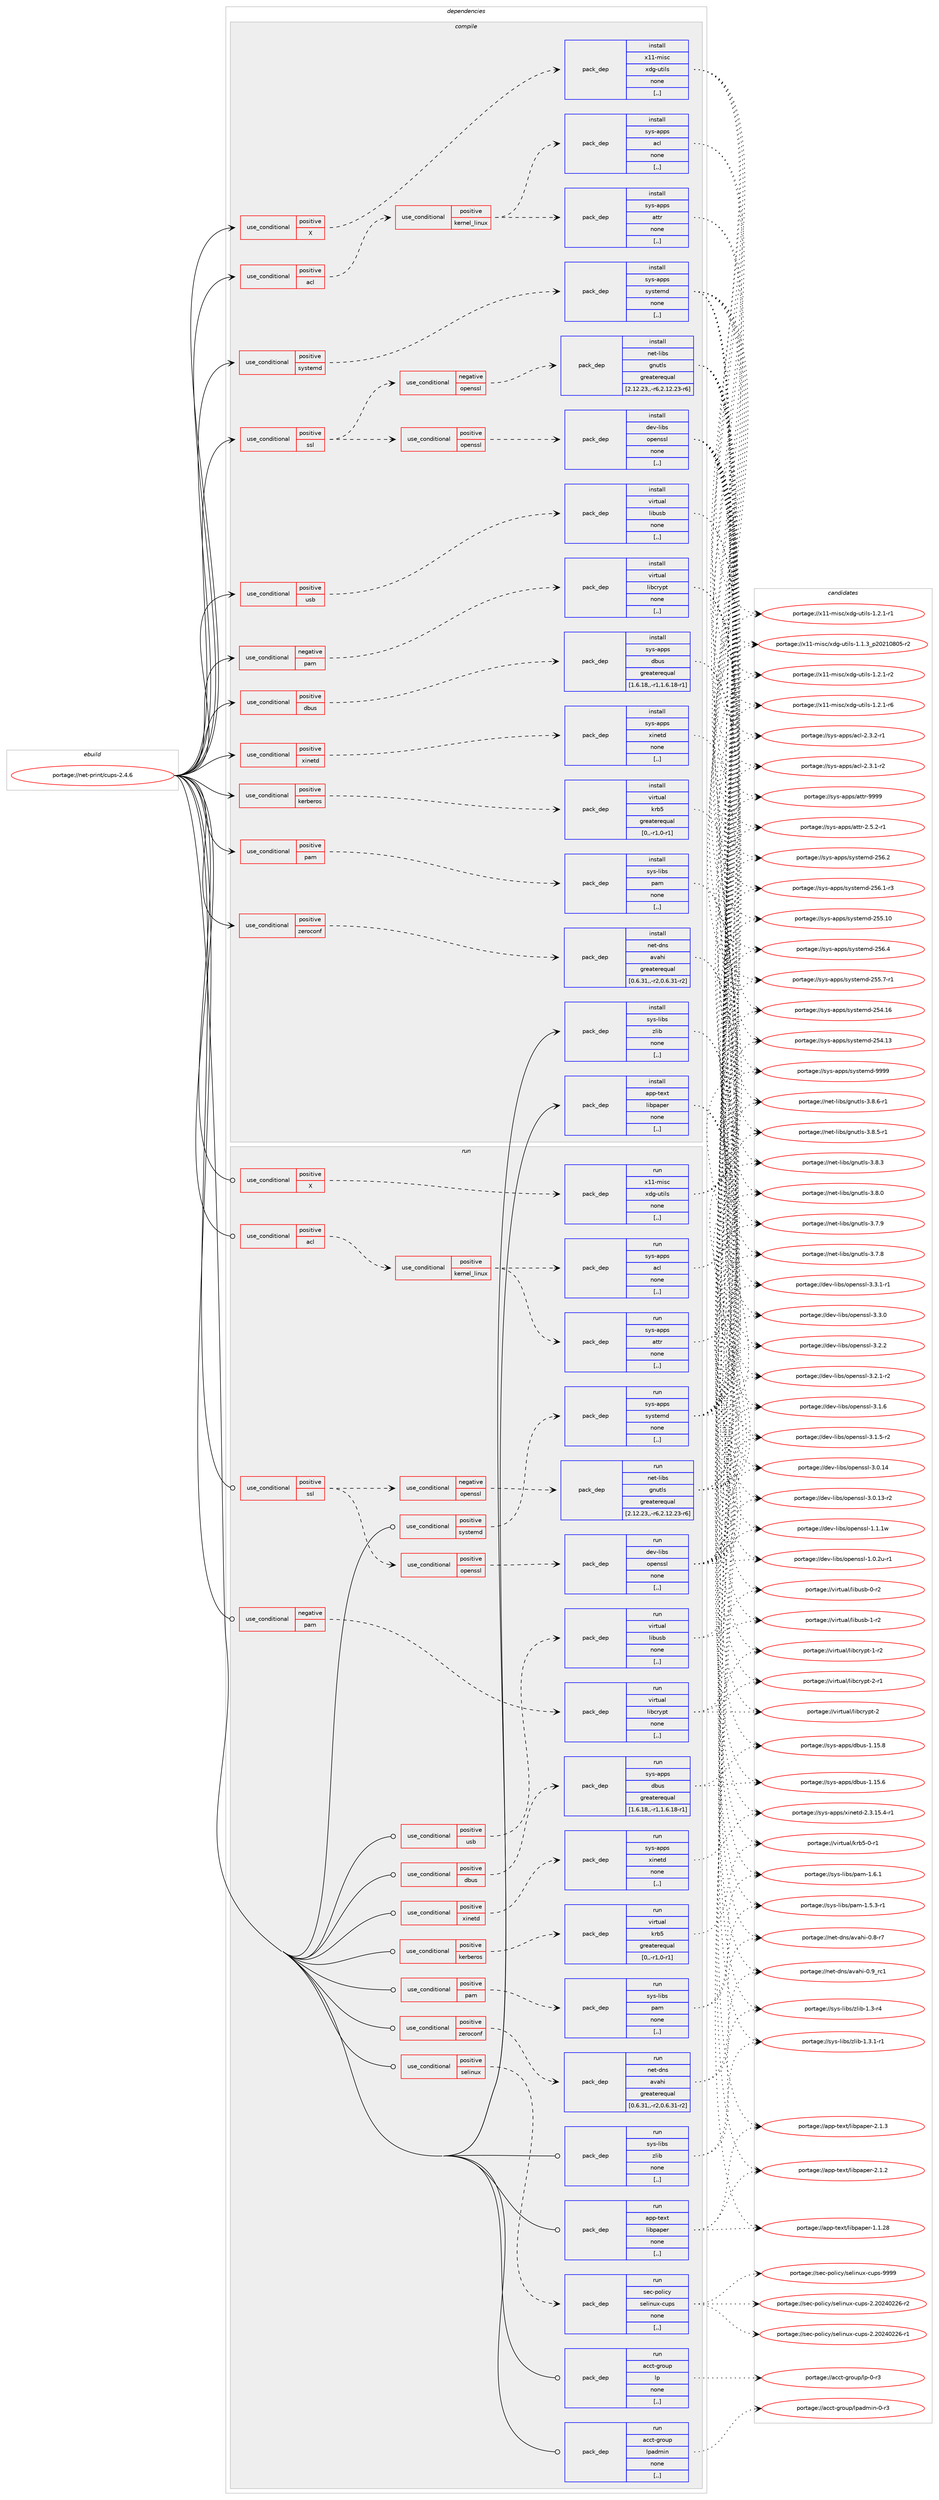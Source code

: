 digraph prolog {

# *************
# Graph options
# *************

newrank=true;
concentrate=true;
compound=true;
graph [rankdir=LR,fontname=Helvetica,fontsize=10,ranksep=1.5];#, ranksep=2.5, nodesep=0.2];
edge  [arrowhead=vee];
node  [fontname=Helvetica,fontsize=10];

# **********
# The ebuild
# **********

subgraph cluster_leftcol {
color=gray;
label=<<i>ebuild</i>>;
id [label="portage://net-print/cups-2.4.6", color=red, width=4, href="../net-print/cups-2.4.6.svg"];
}

# ****************
# The dependencies
# ****************

subgraph cluster_midcol {
color=gray;
label=<<i>dependencies</i>>;
subgraph cluster_compile {
fillcolor="#eeeeee";
style=filled;
label=<<i>compile</i>>;
subgraph cond100936 {
dependency382778 [label=<<TABLE BORDER="0" CELLBORDER="1" CELLSPACING="0" CELLPADDING="4"><TR><TD ROWSPAN="3" CELLPADDING="10">use_conditional</TD></TR><TR><TD>negative</TD></TR><TR><TD>pam</TD></TR></TABLE>>, shape=none, color=red];
subgraph pack279094 {
dependency382779 [label=<<TABLE BORDER="0" CELLBORDER="1" CELLSPACING="0" CELLPADDING="4" WIDTH="220"><TR><TD ROWSPAN="6" CELLPADDING="30">pack_dep</TD></TR><TR><TD WIDTH="110">install</TD></TR><TR><TD>virtual</TD></TR><TR><TD>libcrypt</TD></TR><TR><TD>none</TD></TR><TR><TD>[,,]</TD></TR></TABLE>>, shape=none, color=blue];
}
dependency382778:e -> dependency382779:w [weight=20,style="dashed",arrowhead="vee"];
}
id:e -> dependency382778:w [weight=20,style="solid",arrowhead="vee"];
subgraph cond100937 {
dependency382780 [label=<<TABLE BORDER="0" CELLBORDER="1" CELLSPACING="0" CELLPADDING="4"><TR><TD ROWSPAN="3" CELLPADDING="10">use_conditional</TD></TR><TR><TD>positive</TD></TR><TR><TD>X</TD></TR></TABLE>>, shape=none, color=red];
subgraph pack279095 {
dependency382781 [label=<<TABLE BORDER="0" CELLBORDER="1" CELLSPACING="0" CELLPADDING="4" WIDTH="220"><TR><TD ROWSPAN="6" CELLPADDING="30">pack_dep</TD></TR><TR><TD WIDTH="110">install</TD></TR><TR><TD>x11-misc</TD></TR><TR><TD>xdg-utils</TD></TR><TR><TD>none</TD></TR><TR><TD>[,,]</TD></TR></TABLE>>, shape=none, color=blue];
}
dependency382780:e -> dependency382781:w [weight=20,style="dashed",arrowhead="vee"];
}
id:e -> dependency382780:w [weight=20,style="solid",arrowhead="vee"];
subgraph cond100938 {
dependency382782 [label=<<TABLE BORDER="0" CELLBORDER="1" CELLSPACING="0" CELLPADDING="4"><TR><TD ROWSPAN="3" CELLPADDING="10">use_conditional</TD></TR><TR><TD>positive</TD></TR><TR><TD>acl</TD></TR></TABLE>>, shape=none, color=red];
subgraph cond100939 {
dependency382783 [label=<<TABLE BORDER="0" CELLBORDER="1" CELLSPACING="0" CELLPADDING="4"><TR><TD ROWSPAN="3" CELLPADDING="10">use_conditional</TD></TR><TR><TD>positive</TD></TR><TR><TD>kernel_linux</TD></TR></TABLE>>, shape=none, color=red];
subgraph pack279096 {
dependency382784 [label=<<TABLE BORDER="0" CELLBORDER="1" CELLSPACING="0" CELLPADDING="4" WIDTH="220"><TR><TD ROWSPAN="6" CELLPADDING="30">pack_dep</TD></TR><TR><TD WIDTH="110">install</TD></TR><TR><TD>sys-apps</TD></TR><TR><TD>acl</TD></TR><TR><TD>none</TD></TR><TR><TD>[,,]</TD></TR></TABLE>>, shape=none, color=blue];
}
dependency382783:e -> dependency382784:w [weight=20,style="dashed",arrowhead="vee"];
subgraph pack279097 {
dependency382785 [label=<<TABLE BORDER="0" CELLBORDER="1" CELLSPACING="0" CELLPADDING="4" WIDTH="220"><TR><TD ROWSPAN="6" CELLPADDING="30">pack_dep</TD></TR><TR><TD WIDTH="110">install</TD></TR><TR><TD>sys-apps</TD></TR><TR><TD>attr</TD></TR><TR><TD>none</TD></TR><TR><TD>[,,]</TD></TR></TABLE>>, shape=none, color=blue];
}
dependency382783:e -> dependency382785:w [weight=20,style="dashed",arrowhead="vee"];
}
dependency382782:e -> dependency382783:w [weight=20,style="dashed",arrowhead="vee"];
}
id:e -> dependency382782:w [weight=20,style="solid",arrowhead="vee"];
subgraph cond100940 {
dependency382786 [label=<<TABLE BORDER="0" CELLBORDER="1" CELLSPACING="0" CELLPADDING="4"><TR><TD ROWSPAN="3" CELLPADDING="10">use_conditional</TD></TR><TR><TD>positive</TD></TR><TR><TD>dbus</TD></TR></TABLE>>, shape=none, color=red];
subgraph pack279098 {
dependency382787 [label=<<TABLE BORDER="0" CELLBORDER="1" CELLSPACING="0" CELLPADDING="4" WIDTH="220"><TR><TD ROWSPAN="6" CELLPADDING="30">pack_dep</TD></TR><TR><TD WIDTH="110">install</TD></TR><TR><TD>sys-apps</TD></TR><TR><TD>dbus</TD></TR><TR><TD>greaterequal</TD></TR><TR><TD>[1.6.18,,-r1,1.6.18-r1]</TD></TR></TABLE>>, shape=none, color=blue];
}
dependency382786:e -> dependency382787:w [weight=20,style="dashed",arrowhead="vee"];
}
id:e -> dependency382786:w [weight=20,style="solid",arrowhead="vee"];
subgraph cond100941 {
dependency382788 [label=<<TABLE BORDER="0" CELLBORDER="1" CELLSPACING="0" CELLPADDING="4"><TR><TD ROWSPAN="3" CELLPADDING="10">use_conditional</TD></TR><TR><TD>positive</TD></TR><TR><TD>kerberos</TD></TR></TABLE>>, shape=none, color=red];
subgraph pack279099 {
dependency382789 [label=<<TABLE BORDER="0" CELLBORDER="1" CELLSPACING="0" CELLPADDING="4" WIDTH="220"><TR><TD ROWSPAN="6" CELLPADDING="30">pack_dep</TD></TR><TR><TD WIDTH="110">install</TD></TR><TR><TD>virtual</TD></TR><TR><TD>krb5</TD></TR><TR><TD>greaterequal</TD></TR><TR><TD>[0,,-r1,0-r1]</TD></TR></TABLE>>, shape=none, color=blue];
}
dependency382788:e -> dependency382789:w [weight=20,style="dashed",arrowhead="vee"];
}
id:e -> dependency382788:w [weight=20,style="solid",arrowhead="vee"];
subgraph cond100942 {
dependency382790 [label=<<TABLE BORDER="0" CELLBORDER="1" CELLSPACING="0" CELLPADDING="4"><TR><TD ROWSPAN="3" CELLPADDING="10">use_conditional</TD></TR><TR><TD>positive</TD></TR><TR><TD>pam</TD></TR></TABLE>>, shape=none, color=red];
subgraph pack279100 {
dependency382791 [label=<<TABLE BORDER="0" CELLBORDER="1" CELLSPACING="0" CELLPADDING="4" WIDTH="220"><TR><TD ROWSPAN="6" CELLPADDING="30">pack_dep</TD></TR><TR><TD WIDTH="110">install</TD></TR><TR><TD>sys-libs</TD></TR><TR><TD>pam</TD></TR><TR><TD>none</TD></TR><TR><TD>[,,]</TD></TR></TABLE>>, shape=none, color=blue];
}
dependency382790:e -> dependency382791:w [weight=20,style="dashed",arrowhead="vee"];
}
id:e -> dependency382790:w [weight=20,style="solid",arrowhead="vee"];
subgraph cond100943 {
dependency382792 [label=<<TABLE BORDER="0" CELLBORDER="1" CELLSPACING="0" CELLPADDING="4"><TR><TD ROWSPAN="3" CELLPADDING="10">use_conditional</TD></TR><TR><TD>positive</TD></TR><TR><TD>ssl</TD></TR></TABLE>>, shape=none, color=red];
subgraph cond100944 {
dependency382793 [label=<<TABLE BORDER="0" CELLBORDER="1" CELLSPACING="0" CELLPADDING="4"><TR><TD ROWSPAN="3" CELLPADDING="10">use_conditional</TD></TR><TR><TD>negative</TD></TR><TR><TD>openssl</TD></TR></TABLE>>, shape=none, color=red];
subgraph pack279101 {
dependency382794 [label=<<TABLE BORDER="0" CELLBORDER="1" CELLSPACING="0" CELLPADDING="4" WIDTH="220"><TR><TD ROWSPAN="6" CELLPADDING="30">pack_dep</TD></TR><TR><TD WIDTH="110">install</TD></TR><TR><TD>net-libs</TD></TR><TR><TD>gnutls</TD></TR><TR><TD>greaterequal</TD></TR><TR><TD>[2.12.23,,-r6,2.12.23-r6]</TD></TR></TABLE>>, shape=none, color=blue];
}
dependency382793:e -> dependency382794:w [weight=20,style="dashed",arrowhead="vee"];
}
dependency382792:e -> dependency382793:w [weight=20,style="dashed",arrowhead="vee"];
subgraph cond100945 {
dependency382795 [label=<<TABLE BORDER="0" CELLBORDER="1" CELLSPACING="0" CELLPADDING="4"><TR><TD ROWSPAN="3" CELLPADDING="10">use_conditional</TD></TR><TR><TD>positive</TD></TR><TR><TD>openssl</TD></TR></TABLE>>, shape=none, color=red];
subgraph pack279102 {
dependency382796 [label=<<TABLE BORDER="0" CELLBORDER="1" CELLSPACING="0" CELLPADDING="4" WIDTH="220"><TR><TD ROWSPAN="6" CELLPADDING="30">pack_dep</TD></TR><TR><TD WIDTH="110">install</TD></TR><TR><TD>dev-libs</TD></TR><TR><TD>openssl</TD></TR><TR><TD>none</TD></TR><TR><TD>[,,]</TD></TR></TABLE>>, shape=none, color=blue];
}
dependency382795:e -> dependency382796:w [weight=20,style="dashed",arrowhead="vee"];
}
dependency382792:e -> dependency382795:w [weight=20,style="dashed",arrowhead="vee"];
}
id:e -> dependency382792:w [weight=20,style="solid",arrowhead="vee"];
subgraph cond100946 {
dependency382797 [label=<<TABLE BORDER="0" CELLBORDER="1" CELLSPACING="0" CELLPADDING="4"><TR><TD ROWSPAN="3" CELLPADDING="10">use_conditional</TD></TR><TR><TD>positive</TD></TR><TR><TD>systemd</TD></TR></TABLE>>, shape=none, color=red];
subgraph pack279103 {
dependency382798 [label=<<TABLE BORDER="0" CELLBORDER="1" CELLSPACING="0" CELLPADDING="4" WIDTH="220"><TR><TD ROWSPAN="6" CELLPADDING="30">pack_dep</TD></TR><TR><TD WIDTH="110">install</TD></TR><TR><TD>sys-apps</TD></TR><TR><TD>systemd</TD></TR><TR><TD>none</TD></TR><TR><TD>[,,]</TD></TR></TABLE>>, shape=none, color=blue];
}
dependency382797:e -> dependency382798:w [weight=20,style="dashed",arrowhead="vee"];
}
id:e -> dependency382797:w [weight=20,style="solid",arrowhead="vee"];
subgraph cond100947 {
dependency382799 [label=<<TABLE BORDER="0" CELLBORDER="1" CELLSPACING="0" CELLPADDING="4"><TR><TD ROWSPAN="3" CELLPADDING="10">use_conditional</TD></TR><TR><TD>positive</TD></TR><TR><TD>usb</TD></TR></TABLE>>, shape=none, color=red];
subgraph pack279104 {
dependency382800 [label=<<TABLE BORDER="0" CELLBORDER="1" CELLSPACING="0" CELLPADDING="4" WIDTH="220"><TR><TD ROWSPAN="6" CELLPADDING="30">pack_dep</TD></TR><TR><TD WIDTH="110">install</TD></TR><TR><TD>virtual</TD></TR><TR><TD>libusb</TD></TR><TR><TD>none</TD></TR><TR><TD>[,,]</TD></TR></TABLE>>, shape=none, color=blue];
}
dependency382799:e -> dependency382800:w [weight=20,style="dashed",arrowhead="vee"];
}
id:e -> dependency382799:w [weight=20,style="solid",arrowhead="vee"];
subgraph cond100948 {
dependency382801 [label=<<TABLE BORDER="0" CELLBORDER="1" CELLSPACING="0" CELLPADDING="4"><TR><TD ROWSPAN="3" CELLPADDING="10">use_conditional</TD></TR><TR><TD>positive</TD></TR><TR><TD>xinetd</TD></TR></TABLE>>, shape=none, color=red];
subgraph pack279105 {
dependency382802 [label=<<TABLE BORDER="0" CELLBORDER="1" CELLSPACING="0" CELLPADDING="4" WIDTH="220"><TR><TD ROWSPAN="6" CELLPADDING="30">pack_dep</TD></TR><TR><TD WIDTH="110">install</TD></TR><TR><TD>sys-apps</TD></TR><TR><TD>xinetd</TD></TR><TR><TD>none</TD></TR><TR><TD>[,,]</TD></TR></TABLE>>, shape=none, color=blue];
}
dependency382801:e -> dependency382802:w [weight=20,style="dashed",arrowhead="vee"];
}
id:e -> dependency382801:w [weight=20,style="solid",arrowhead="vee"];
subgraph cond100949 {
dependency382803 [label=<<TABLE BORDER="0" CELLBORDER="1" CELLSPACING="0" CELLPADDING="4"><TR><TD ROWSPAN="3" CELLPADDING="10">use_conditional</TD></TR><TR><TD>positive</TD></TR><TR><TD>zeroconf</TD></TR></TABLE>>, shape=none, color=red];
subgraph pack279106 {
dependency382804 [label=<<TABLE BORDER="0" CELLBORDER="1" CELLSPACING="0" CELLPADDING="4" WIDTH="220"><TR><TD ROWSPAN="6" CELLPADDING="30">pack_dep</TD></TR><TR><TD WIDTH="110">install</TD></TR><TR><TD>net-dns</TD></TR><TR><TD>avahi</TD></TR><TR><TD>greaterequal</TD></TR><TR><TD>[0.6.31,,-r2,0.6.31-r2]</TD></TR></TABLE>>, shape=none, color=blue];
}
dependency382803:e -> dependency382804:w [weight=20,style="dashed",arrowhead="vee"];
}
id:e -> dependency382803:w [weight=20,style="solid",arrowhead="vee"];
subgraph pack279107 {
dependency382805 [label=<<TABLE BORDER="0" CELLBORDER="1" CELLSPACING="0" CELLPADDING="4" WIDTH="220"><TR><TD ROWSPAN="6" CELLPADDING="30">pack_dep</TD></TR><TR><TD WIDTH="110">install</TD></TR><TR><TD>app-text</TD></TR><TR><TD>libpaper</TD></TR><TR><TD>none</TD></TR><TR><TD>[,,]</TD></TR></TABLE>>, shape=none, color=blue];
}
id:e -> dependency382805:w [weight=20,style="solid",arrowhead="vee"];
subgraph pack279108 {
dependency382806 [label=<<TABLE BORDER="0" CELLBORDER="1" CELLSPACING="0" CELLPADDING="4" WIDTH="220"><TR><TD ROWSPAN="6" CELLPADDING="30">pack_dep</TD></TR><TR><TD WIDTH="110">install</TD></TR><TR><TD>sys-libs</TD></TR><TR><TD>zlib</TD></TR><TR><TD>none</TD></TR><TR><TD>[,,]</TD></TR></TABLE>>, shape=none, color=blue];
}
id:e -> dependency382806:w [weight=20,style="solid",arrowhead="vee"];
}
subgraph cluster_compileandrun {
fillcolor="#eeeeee";
style=filled;
label=<<i>compile and run</i>>;
}
subgraph cluster_run {
fillcolor="#eeeeee";
style=filled;
label=<<i>run</i>>;
subgraph cond100950 {
dependency382807 [label=<<TABLE BORDER="0" CELLBORDER="1" CELLSPACING="0" CELLPADDING="4"><TR><TD ROWSPAN="3" CELLPADDING="10">use_conditional</TD></TR><TR><TD>negative</TD></TR><TR><TD>pam</TD></TR></TABLE>>, shape=none, color=red];
subgraph pack279109 {
dependency382808 [label=<<TABLE BORDER="0" CELLBORDER="1" CELLSPACING="0" CELLPADDING="4" WIDTH="220"><TR><TD ROWSPAN="6" CELLPADDING="30">pack_dep</TD></TR><TR><TD WIDTH="110">run</TD></TR><TR><TD>virtual</TD></TR><TR><TD>libcrypt</TD></TR><TR><TD>none</TD></TR><TR><TD>[,,]</TD></TR></TABLE>>, shape=none, color=blue];
}
dependency382807:e -> dependency382808:w [weight=20,style="dashed",arrowhead="vee"];
}
id:e -> dependency382807:w [weight=20,style="solid",arrowhead="odot"];
subgraph cond100951 {
dependency382809 [label=<<TABLE BORDER="0" CELLBORDER="1" CELLSPACING="0" CELLPADDING="4"><TR><TD ROWSPAN="3" CELLPADDING="10">use_conditional</TD></TR><TR><TD>positive</TD></TR><TR><TD>X</TD></TR></TABLE>>, shape=none, color=red];
subgraph pack279110 {
dependency382810 [label=<<TABLE BORDER="0" CELLBORDER="1" CELLSPACING="0" CELLPADDING="4" WIDTH="220"><TR><TD ROWSPAN="6" CELLPADDING="30">pack_dep</TD></TR><TR><TD WIDTH="110">run</TD></TR><TR><TD>x11-misc</TD></TR><TR><TD>xdg-utils</TD></TR><TR><TD>none</TD></TR><TR><TD>[,,]</TD></TR></TABLE>>, shape=none, color=blue];
}
dependency382809:e -> dependency382810:w [weight=20,style="dashed",arrowhead="vee"];
}
id:e -> dependency382809:w [weight=20,style="solid",arrowhead="odot"];
subgraph cond100952 {
dependency382811 [label=<<TABLE BORDER="0" CELLBORDER="1" CELLSPACING="0" CELLPADDING="4"><TR><TD ROWSPAN="3" CELLPADDING="10">use_conditional</TD></TR><TR><TD>positive</TD></TR><TR><TD>acl</TD></TR></TABLE>>, shape=none, color=red];
subgraph cond100953 {
dependency382812 [label=<<TABLE BORDER="0" CELLBORDER="1" CELLSPACING="0" CELLPADDING="4"><TR><TD ROWSPAN="3" CELLPADDING="10">use_conditional</TD></TR><TR><TD>positive</TD></TR><TR><TD>kernel_linux</TD></TR></TABLE>>, shape=none, color=red];
subgraph pack279111 {
dependency382813 [label=<<TABLE BORDER="0" CELLBORDER="1" CELLSPACING="0" CELLPADDING="4" WIDTH="220"><TR><TD ROWSPAN="6" CELLPADDING="30">pack_dep</TD></TR><TR><TD WIDTH="110">run</TD></TR><TR><TD>sys-apps</TD></TR><TR><TD>acl</TD></TR><TR><TD>none</TD></TR><TR><TD>[,,]</TD></TR></TABLE>>, shape=none, color=blue];
}
dependency382812:e -> dependency382813:w [weight=20,style="dashed",arrowhead="vee"];
subgraph pack279112 {
dependency382814 [label=<<TABLE BORDER="0" CELLBORDER="1" CELLSPACING="0" CELLPADDING="4" WIDTH="220"><TR><TD ROWSPAN="6" CELLPADDING="30">pack_dep</TD></TR><TR><TD WIDTH="110">run</TD></TR><TR><TD>sys-apps</TD></TR><TR><TD>attr</TD></TR><TR><TD>none</TD></TR><TR><TD>[,,]</TD></TR></TABLE>>, shape=none, color=blue];
}
dependency382812:e -> dependency382814:w [weight=20,style="dashed",arrowhead="vee"];
}
dependency382811:e -> dependency382812:w [weight=20,style="dashed",arrowhead="vee"];
}
id:e -> dependency382811:w [weight=20,style="solid",arrowhead="odot"];
subgraph cond100954 {
dependency382815 [label=<<TABLE BORDER="0" CELLBORDER="1" CELLSPACING="0" CELLPADDING="4"><TR><TD ROWSPAN="3" CELLPADDING="10">use_conditional</TD></TR><TR><TD>positive</TD></TR><TR><TD>dbus</TD></TR></TABLE>>, shape=none, color=red];
subgraph pack279113 {
dependency382816 [label=<<TABLE BORDER="0" CELLBORDER="1" CELLSPACING="0" CELLPADDING="4" WIDTH="220"><TR><TD ROWSPAN="6" CELLPADDING="30">pack_dep</TD></TR><TR><TD WIDTH="110">run</TD></TR><TR><TD>sys-apps</TD></TR><TR><TD>dbus</TD></TR><TR><TD>greaterequal</TD></TR><TR><TD>[1.6.18,,-r1,1.6.18-r1]</TD></TR></TABLE>>, shape=none, color=blue];
}
dependency382815:e -> dependency382816:w [weight=20,style="dashed",arrowhead="vee"];
}
id:e -> dependency382815:w [weight=20,style="solid",arrowhead="odot"];
subgraph cond100955 {
dependency382817 [label=<<TABLE BORDER="0" CELLBORDER="1" CELLSPACING="0" CELLPADDING="4"><TR><TD ROWSPAN="3" CELLPADDING="10">use_conditional</TD></TR><TR><TD>positive</TD></TR><TR><TD>kerberos</TD></TR></TABLE>>, shape=none, color=red];
subgraph pack279114 {
dependency382818 [label=<<TABLE BORDER="0" CELLBORDER="1" CELLSPACING="0" CELLPADDING="4" WIDTH="220"><TR><TD ROWSPAN="6" CELLPADDING="30">pack_dep</TD></TR><TR><TD WIDTH="110">run</TD></TR><TR><TD>virtual</TD></TR><TR><TD>krb5</TD></TR><TR><TD>greaterequal</TD></TR><TR><TD>[0,,-r1,0-r1]</TD></TR></TABLE>>, shape=none, color=blue];
}
dependency382817:e -> dependency382818:w [weight=20,style="dashed",arrowhead="vee"];
}
id:e -> dependency382817:w [weight=20,style="solid",arrowhead="odot"];
subgraph cond100956 {
dependency382819 [label=<<TABLE BORDER="0" CELLBORDER="1" CELLSPACING="0" CELLPADDING="4"><TR><TD ROWSPAN="3" CELLPADDING="10">use_conditional</TD></TR><TR><TD>positive</TD></TR><TR><TD>pam</TD></TR></TABLE>>, shape=none, color=red];
subgraph pack279115 {
dependency382820 [label=<<TABLE BORDER="0" CELLBORDER="1" CELLSPACING="0" CELLPADDING="4" WIDTH="220"><TR><TD ROWSPAN="6" CELLPADDING="30">pack_dep</TD></TR><TR><TD WIDTH="110">run</TD></TR><TR><TD>sys-libs</TD></TR><TR><TD>pam</TD></TR><TR><TD>none</TD></TR><TR><TD>[,,]</TD></TR></TABLE>>, shape=none, color=blue];
}
dependency382819:e -> dependency382820:w [weight=20,style="dashed",arrowhead="vee"];
}
id:e -> dependency382819:w [weight=20,style="solid",arrowhead="odot"];
subgraph cond100957 {
dependency382821 [label=<<TABLE BORDER="0" CELLBORDER="1" CELLSPACING="0" CELLPADDING="4"><TR><TD ROWSPAN="3" CELLPADDING="10">use_conditional</TD></TR><TR><TD>positive</TD></TR><TR><TD>selinux</TD></TR></TABLE>>, shape=none, color=red];
subgraph pack279116 {
dependency382822 [label=<<TABLE BORDER="0" CELLBORDER="1" CELLSPACING="0" CELLPADDING="4" WIDTH="220"><TR><TD ROWSPAN="6" CELLPADDING="30">pack_dep</TD></TR><TR><TD WIDTH="110">run</TD></TR><TR><TD>sec-policy</TD></TR><TR><TD>selinux-cups</TD></TR><TR><TD>none</TD></TR><TR><TD>[,,]</TD></TR></TABLE>>, shape=none, color=blue];
}
dependency382821:e -> dependency382822:w [weight=20,style="dashed",arrowhead="vee"];
}
id:e -> dependency382821:w [weight=20,style="solid",arrowhead="odot"];
subgraph cond100958 {
dependency382823 [label=<<TABLE BORDER="0" CELLBORDER="1" CELLSPACING="0" CELLPADDING="4"><TR><TD ROWSPAN="3" CELLPADDING="10">use_conditional</TD></TR><TR><TD>positive</TD></TR><TR><TD>ssl</TD></TR></TABLE>>, shape=none, color=red];
subgraph cond100959 {
dependency382824 [label=<<TABLE BORDER="0" CELLBORDER="1" CELLSPACING="0" CELLPADDING="4"><TR><TD ROWSPAN="3" CELLPADDING="10">use_conditional</TD></TR><TR><TD>negative</TD></TR><TR><TD>openssl</TD></TR></TABLE>>, shape=none, color=red];
subgraph pack279117 {
dependency382825 [label=<<TABLE BORDER="0" CELLBORDER="1" CELLSPACING="0" CELLPADDING="4" WIDTH="220"><TR><TD ROWSPAN="6" CELLPADDING="30">pack_dep</TD></TR><TR><TD WIDTH="110">run</TD></TR><TR><TD>net-libs</TD></TR><TR><TD>gnutls</TD></TR><TR><TD>greaterequal</TD></TR><TR><TD>[2.12.23,,-r6,2.12.23-r6]</TD></TR></TABLE>>, shape=none, color=blue];
}
dependency382824:e -> dependency382825:w [weight=20,style="dashed",arrowhead="vee"];
}
dependency382823:e -> dependency382824:w [weight=20,style="dashed",arrowhead="vee"];
subgraph cond100960 {
dependency382826 [label=<<TABLE BORDER="0" CELLBORDER="1" CELLSPACING="0" CELLPADDING="4"><TR><TD ROWSPAN="3" CELLPADDING="10">use_conditional</TD></TR><TR><TD>positive</TD></TR><TR><TD>openssl</TD></TR></TABLE>>, shape=none, color=red];
subgraph pack279118 {
dependency382827 [label=<<TABLE BORDER="0" CELLBORDER="1" CELLSPACING="0" CELLPADDING="4" WIDTH="220"><TR><TD ROWSPAN="6" CELLPADDING="30">pack_dep</TD></TR><TR><TD WIDTH="110">run</TD></TR><TR><TD>dev-libs</TD></TR><TR><TD>openssl</TD></TR><TR><TD>none</TD></TR><TR><TD>[,,]</TD></TR></TABLE>>, shape=none, color=blue];
}
dependency382826:e -> dependency382827:w [weight=20,style="dashed",arrowhead="vee"];
}
dependency382823:e -> dependency382826:w [weight=20,style="dashed",arrowhead="vee"];
}
id:e -> dependency382823:w [weight=20,style="solid",arrowhead="odot"];
subgraph cond100961 {
dependency382828 [label=<<TABLE BORDER="0" CELLBORDER="1" CELLSPACING="0" CELLPADDING="4"><TR><TD ROWSPAN="3" CELLPADDING="10">use_conditional</TD></TR><TR><TD>positive</TD></TR><TR><TD>systemd</TD></TR></TABLE>>, shape=none, color=red];
subgraph pack279119 {
dependency382829 [label=<<TABLE BORDER="0" CELLBORDER="1" CELLSPACING="0" CELLPADDING="4" WIDTH="220"><TR><TD ROWSPAN="6" CELLPADDING="30">pack_dep</TD></TR><TR><TD WIDTH="110">run</TD></TR><TR><TD>sys-apps</TD></TR><TR><TD>systemd</TD></TR><TR><TD>none</TD></TR><TR><TD>[,,]</TD></TR></TABLE>>, shape=none, color=blue];
}
dependency382828:e -> dependency382829:w [weight=20,style="dashed",arrowhead="vee"];
}
id:e -> dependency382828:w [weight=20,style="solid",arrowhead="odot"];
subgraph cond100962 {
dependency382830 [label=<<TABLE BORDER="0" CELLBORDER="1" CELLSPACING="0" CELLPADDING="4"><TR><TD ROWSPAN="3" CELLPADDING="10">use_conditional</TD></TR><TR><TD>positive</TD></TR><TR><TD>usb</TD></TR></TABLE>>, shape=none, color=red];
subgraph pack279120 {
dependency382831 [label=<<TABLE BORDER="0" CELLBORDER="1" CELLSPACING="0" CELLPADDING="4" WIDTH="220"><TR><TD ROWSPAN="6" CELLPADDING="30">pack_dep</TD></TR><TR><TD WIDTH="110">run</TD></TR><TR><TD>virtual</TD></TR><TR><TD>libusb</TD></TR><TR><TD>none</TD></TR><TR><TD>[,,]</TD></TR></TABLE>>, shape=none, color=blue];
}
dependency382830:e -> dependency382831:w [weight=20,style="dashed",arrowhead="vee"];
}
id:e -> dependency382830:w [weight=20,style="solid",arrowhead="odot"];
subgraph cond100963 {
dependency382832 [label=<<TABLE BORDER="0" CELLBORDER="1" CELLSPACING="0" CELLPADDING="4"><TR><TD ROWSPAN="3" CELLPADDING="10">use_conditional</TD></TR><TR><TD>positive</TD></TR><TR><TD>xinetd</TD></TR></TABLE>>, shape=none, color=red];
subgraph pack279121 {
dependency382833 [label=<<TABLE BORDER="0" CELLBORDER="1" CELLSPACING="0" CELLPADDING="4" WIDTH="220"><TR><TD ROWSPAN="6" CELLPADDING="30">pack_dep</TD></TR><TR><TD WIDTH="110">run</TD></TR><TR><TD>sys-apps</TD></TR><TR><TD>xinetd</TD></TR><TR><TD>none</TD></TR><TR><TD>[,,]</TD></TR></TABLE>>, shape=none, color=blue];
}
dependency382832:e -> dependency382833:w [weight=20,style="dashed",arrowhead="vee"];
}
id:e -> dependency382832:w [weight=20,style="solid",arrowhead="odot"];
subgraph cond100964 {
dependency382834 [label=<<TABLE BORDER="0" CELLBORDER="1" CELLSPACING="0" CELLPADDING="4"><TR><TD ROWSPAN="3" CELLPADDING="10">use_conditional</TD></TR><TR><TD>positive</TD></TR><TR><TD>zeroconf</TD></TR></TABLE>>, shape=none, color=red];
subgraph pack279122 {
dependency382835 [label=<<TABLE BORDER="0" CELLBORDER="1" CELLSPACING="0" CELLPADDING="4" WIDTH="220"><TR><TD ROWSPAN="6" CELLPADDING="30">pack_dep</TD></TR><TR><TD WIDTH="110">run</TD></TR><TR><TD>net-dns</TD></TR><TR><TD>avahi</TD></TR><TR><TD>greaterequal</TD></TR><TR><TD>[0.6.31,,-r2,0.6.31-r2]</TD></TR></TABLE>>, shape=none, color=blue];
}
dependency382834:e -> dependency382835:w [weight=20,style="dashed",arrowhead="vee"];
}
id:e -> dependency382834:w [weight=20,style="solid",arrowhead="odot"];
subgraph pack279123 {
dependency382836 [label=<<TABLE BORDER="0" CELLBORDER="1" CELLSPACING="0" CELLPADDING="4" WIDTH="220"><TR><TD ROWSPAN="6" CELLPADDING="30">pack_dep</TD></TR><TR><TD WIDTH="110">run</TD></TR><TR><TD>acct-group</TD></TR><TR><TD>lp</TD></TR><TR><TD>none</TD></TR><TR><TD>[,,]</TD></TR></TABLE>>, shape=none, color=blue];
}
id:e -> dependency382836:w [weight=20,style="solid",arrowhead="odot"];
subgraph pack279124 {
dependency382837 [label=<<TABLE BORDER="0" CELLBORDER="1" CELLSPACING="0" CELLPADDING="4" WIDTH="220"><TR><TD ROWSPAN="6" CELLPADDING="30">pack_dep</TD></TR><TR><TD WIDTH="110">run</TD></TR><TR><TD>acct-group</TD></TR><TR><TD>lpadmin</TD></TR><TR><TD>none</TD></TR><TR><TD>[,,]</TD></TR></TABLE>>, shape=none, color=blue];
}
id:e -> dependency382837:w [weight=20,style="solid",arrowhead="odot"];
subgraph pack279125 {
dependency382838 [label=<<TABLE BORDER="0" CELLBORDER="1" CELLSPACING="0" CELLPADDING="4" WIDTH="220"><TR><TD ROWSPAN="6" CELLPADDING="30">pack_dep</TD></TR><TR><TD WIDTH="110">run</TD></TR><TR><TD>app-text</TD></TR><TR><TD>libpaper</TD></TR><TR><TD>none</TD></TR><TR><TD>[,,]</TD></TR></TABLE>>, shape=none, color=blue];
}
id:e -> dependency382838:w [weight=20,style="solid",arrowhead="odot"];
subgraph pack279126 {
dependency382839 [label=<<TABLE BORDER="0" CELLBORDER="1" CELLSPACING="0" CELLPADDING="4" WIDTH="220"><TR><TD ROWSPAN="6" CELLPADDING="30">pack_dep</TD></TR><TR><TD WIDTH="110">run</TD></TR><TR><TD>sys-libs</TD></TR><TR><TD>zlib</TD></TR><TR><TD>none</TD></TR><TR><TD>[,,]</TD></TR></TABLE>>, shape=none, color=blue];
}
id:e -> dependency382839:w [weight=20,style="solid",arrowhead="odot"];
}
}

# **************
# The candidates
# **************

subgraph cluster_choices {
rank=same;
color=gray;
label=<<i>candidates</i>>;

subgraph choice279094 {
color=black;
nodesep=1;
choice1181051141161179710847108105989911412111211645504511449 [label="portage://virtual/libcrypt-2-r1", color=red, width=4,href="../virtual/libcrypt-2-r1.svg"];
choice118105114116117971084710810598991141211121164550 [label="portage://virtual/libcrypt-2", color=red, width=4,href="../virtual/libcrypt-2.svg"];
choice1181051141161179710847108105989911412111211645494511450 [label="portage://virtual/libcrypt-1-r2", color=red, width=4,href="../virtual/libcrypt-1-r2.svg"];
dependency382779:e -> choice1181051141161179710847108105989911412111211645504511449:w [style=dotted,weight="100"];
dependency382779:e -> choice118105114116117971084710810598991141211121164550:w [style=dotted,weight="100"];
dependency382779:e -> choice1181051141161179710847108105989911412111211645494511450:w [style=dotted,weight="100"];
}
subgraph choice279095 {
color=black;
nodesep=1;
choice1204949451091051159947120100103451171161051081154549465046494511454 [label="portage://x11-misc/xdg-utils-1.2.1-r6", color=red, width=4,href="../x11-misc/xdg-utils-1.2.1-r6.svg"];
choice1204949451091051159947120100103451171161051081154549465046494511450 [label="portage://x11-misc/xdg-utils-1.2.1-r2", color=red, width=4,href="../x11-misc/xdg-utils-1.2.1-r2.svg"];
choice1204949451091051159947120100103451171161051081154549465046494511449 [label="portage://x11-misc/xdg-utils-1.2.1-r1", color=red, width=4,href="../x11-misc/xdg-utils-1.2.1-r1.svg"];
choice1204949451091051159947120100103451171161051081154549464946519511250485049485648534511450 [label="portage://x11-misc/xdg-utils-1.1.3_p20210805-r2", color=red, width=4,href="../x11-misc/xdg-utils-1.1.3_p20210805-r2.svg"];
dependency382781:e -> choice1204949451091051159947120100103451171161051081154549465046494511454:w [style=dotted,weight="100"];
dependency382781:e -> choice1204949451091051159947120100103451171161051081154549465046494511450:w [style=dotted,weight="100"];
dependency382781:e -> choice1204949451091051159947120100103451171161051081154549465046494511449:w [style=dotted,weight="100"];
dependency382781:e -> choice1204949451091051159947120100103451171161051081154549464946519511250485049485648534511450:w [style=dotted,weight="100"];
}
subgraph choice279096 {
color=black;
nodesep=1;
choice11512111545971121121154797991084550465146504511449 [label="portage://sys-apps/acl-2.3.2-r1", color=red, width=4,href="../sys-apps/acl-2.3.2-r1.svg"];
choice11512111545971121121154797991084550465146494511450 [label="portage://sys-apps/acl-2.3.1-r2", color=red, width=4,href="../sys-apps/acl-2.3.1-r2.svg"];
dependency382784:e -> choice11512111545971121121154797991084550465146504511449:w [style=dotted,weight="100"];
dependency382784:e -> choice11512111545971121121154797991084550465146494511450:w [style=dotted,weight="100"];
}
subgraph choice279097 {
color=black;
nodesep=1;
choice115121115459711211211547971161161144557575757 [label="portage://sys-apps/attr-9999", color=red, width=4,href="../sys-apps/attr-9999.svg"];
choice115121115459711211211547971161161144550465346504511449 [label="portage://sys-apps/attr-2.5.2-r1", color=red, width=4,href="../sys-apps/attr-2.5.2-r1.svg"];
dependency382785:e -> choice115121115459711211211547971161161144557575757:w [style=dotted,weight="100"];
dependency382785:e -> choice115121115459711211211547971161161144550465346504511449:w [style=dotted,weight="100"];
}
subgraph choice279098 {
color=black;
nodesep=1;
choice1151211154597112112115471009811711545494649534656 [label="portage://sys-apps/dbus-1.15.8", color=red, width=4,href="../sys-apps/dbus-1.15.8.svg"];
choice1151211154597112112115471009811711545494649534654 [label="portage://sys-apps/dbus-1.15.6", color=red, width=4,href="../sys-apps/dbus-1.15.6.svg"];
dependency382787:e -> choice1151211154597112112115471009811711545494649534656:w [style=dotted,weight="100"];
dependency382787:e -> choice1151211154597112112115471009811711545494649534654:w [style=dotted,weight="100"];
}
subgraph choice279099 {
color=black;
nodesep=1;
choice1181051141161179710847107114985345484511449 [label="portage://virtual/krb5-0-r1", color=red, width=4,href="../virtual/krb5-0-r1.svg"];
dependency382789:e -> choice1181051141161179710847107114985345484511449:w [style=dotted,weight="100"];
}
subgraph choice279100 {
color=black;
nodesep=1;
choice11512111545108105981154711297109454946544649 [label="portage://sys-libs/pam-1.6.1", color=red, width=4,href="../sys-libs/pam-1.6.1.svg"];
choice115121115451081059811547112971094549465346514511449 [label="portage://sys-libs/pam-1.5.3-r1", color=red, width=4,href="../sys-libs/pam-1.5.3-r1.svg"];
dependency382791:e -> choice11512111545108105981154711297109454946544649:w [style=dotted,weight="100"];
dependency382791:e -> choice115121115451081059811547112971094549465346514511449:w [style=dotted,weight="100"];
}
subgraph choice279101 {
color=black;
nodesep=1;
choice1101011164510810598115471031101171161081154551465646544511449 [label="portage://net-libs/gnutls-3.8.6-r1", color=red, width=4,href="../net-libs/gnutls-3.8.6-r1.svg"];
choice1101011164510810598115471031101171161081154551465646534511449 [label="portage://net-libs/gnutls-3.8.5-r1", color=red, width=4,href="../net-libs/gnutls-3.8.5-r1.svg"];
choice110101116451081059811547103110117116108115455146564651 [label="portage://net-libs/gnutls-3.8.3", color=red, width=4,href="../net-libs/gnutls-3.8.3.svg"];
choice110101116451081059811547103110117116108115455146564648 [label="portage://net-libs/gnutls-3.8.0", color=red, width=4,href="../net-libs/gnutls-3.8.0.svg"];
choice110101116451081059811547103110117116108115455146554657 [label="portage://net-libs/gnutls-3.7.9", color=red, width=4,href="../net-libs/gnutls-3.7.9.svg"];
choice110101116451081059811547103110117116108115455146554656 [label="portage://net-libs/gnutls-3.7.8", color=red, width=4,href="../net-libs/gnutls-3.7.8.svg"];
dependency382794:e -> choice1101011164510810598115471031101171161081154551465646544511449:w [style=dotted,weight="100"];
dependency382794:e -> choice1101011164510810598115471031101171161081154551465646534511449:w [style=dotted,weight="100"];
dependency382794:e -> choice110101116451081059811547103110117116108115455146564651:w [style=dotted,weight="100"];
dependency382794:e -> choice110101116451081059811547103110117116108115455146564648:w [style=dotted,weight="100"];
dependency382794:e -> choice110101116451081059811547103110117116108115455146554657:w [style=dotted,weight="100"];
dependency382794:e -> choice110101116451081059811547103110117116108115455146554656:w [style=dotted,weight="100"];
}
subgraph choice279102 {
color=black;
nodesep=1;
choice1001011184510810598115471111121011101151151084551465146494511449 [label="portage://dev-libs/openssl-3.3.1-r1", color=red, width=4,href="../dev-libs/openssl-3.3.1-r1.svg"];
choice100101118451081059811547111112101110115115108455146514648 [label="portage://dev-libs/openssl-3.3.0", color=red, width=4,href="../dev-libs/openssl-3.3.0.svg"];
choice100101118451081059811547111112101110115115108455146504650 [label="portage://dev-libs/openssl-3.2.2", color=red, width=4,href="../dev-libs/openssl-3.2.2.svg"];
choice1001011184510810598115471111121011101151151084551465046494511450 [label="portage://dev-libs/openssl-3.2.1-r2", color=red, width=4,href="../dev-libs/openssl-3.2.1-r2.svg"];
choice100101118451081059811547111112101110115115108455146494654 [label="portage://dev-libs/openssl-3.1.6", color=red, width=4,href="../dev-libs/openssl-3.1.6.svg"];
choice1001011184510810598115471111121011101151151084551464946534511450 [label="portage://dev-libs/openssl-3.1.5-r2", color=red, width=4,href="../dev-libs/openssl-3.1.5-r2.svg"];
choice10010111845108105981154711111210111011511510845514648464952 [label="portage://dev-libs/openssl-3.0.14", color=red, width=4,href="../dev-libs/openssl-3.0.14.svg"];
choice100101118451081059811547111112101110115115108455146484649514511450 [label="portage://dev-libs/openssl-3.0.13-r2", color=red, width=4,href="../dev-libs/openssl-3.0.13-r2.svg"];
choice100101118451081059811547111112101110115115108454946494649119 [label="portage://dev-libs/openssl-1.1.1w", color=red, width=4,href="../dev-libs/openssl-1.1.1w.svg"];
choice1001011184510810598115471111121011101151151084549464846501174511449 [label="portage://dev-libs/openssl-1.0.2u-r1", color=red, width=4,href="../dev-libs/openssl-1.0.2u-r1.svg"];
dependency382796:e -> choice1001011184510810598115471111121011101151151084551465146494511449:w [style=dotted,weight="100"];
dependency382796:e -> choice100101118451081059811547111112101110115115108455146514648:w [style=dotted,weight="100"];
dependency382796:e -> choice100101118451081059811547111112101110115115108455146504650:w [style=dotted,weight="100"];
dependency382796:e -> choice1001011184510810598115471111121011101151151084551465046494511450:w [style=dotted,weight="100"];
dependency382796:e -> choice100101118451081059811547111112101110115115108455146494654:w [style=dotted,weight="100"];
dependency382796:e -> choice1001011184510810598115471111121011101151151084551464946534511450:w [style=dotted,weight="100"];
dependency382796:e -> choice10010111845108105981154711111210111011511510845514648464952:w [style=dotted,weight="100"];
dependency382796:e -> choice100101118451081059811547111112101110115115108455146484649514511450:w [style=dotted,weight="100"];
dependency382796:e -> choice100101118451081059811547111112101110115115108454946494649119:w [style=dotted,weight="100"];
dependency382796:e -> choice1001011184510810598115471111121011101151151084549464846501174511449:w [style=dotted,weight="100"];
}
subgraph choice279103 {
color=black;
nodesep=1;
choice1151211154597112112115471151211151161011091004557575757 [label="portage://sys-apps/systemd-9999", color=red, width=4,href="../sys-apps/systemd-9999.svg"];
choice115121115459711211211547115121115116101109100455053544652 [label="portage://sys-apps/systemd-256.4", color=red, width=4,href="../sys-apps/systemd-256.4.svg"];
choice115121115459711211211547115121115116101109100455053544650 [label="portage://sys-apps/systemd-256.2", color=red, width=4,href="../sys-apps/systemd-256.2.svg"];
choice1151211154597112112115471151211151161011091004550535446494511451 [label="portage://sys-apps/systemd-256.1-r3", color=red, width=4,href="../sys-apps/systemd-256.1-r3.svg"];
choice11512111545971121121154711512111511610110910045505353464948 [label="portage://sys-apps/systemd-255.10", color=red, width=4,href="../sys-apps/systemd-255.10.svg"];
choice1151211154597112112115471151211151161011091004550535346554511449 [label="portage://sys-apps/systemd-255.7-r1", color=red, width=4,href="../sys-apps/systemd-255.7-r1.svg"];
choice11512111545971121121154711512111511610110910045505352464954 [label="portage://sys-apps/systemd-254.16", color=red, width=4,href="../sys-apps/systemd-254.16.svg"];
choice11512111545971121121154711512111511610110910045505352464951 [label="portage://sys-apps/systemd-254.13", color=red, width=4,href="../sys-apps/systemd-254.13.svg"];
dependency382798:e -> choice1151211154597112112115471151211151161011091004557575757:w [style=dotted,weight="100"];
dependency382798:e -> choice115121115459711211211547115121115116101109100455053544652:w [style=dotted,weight="100"];
dependency382798:e -> choice115121115459711211211547115121115116101109100455053544650:w [style=dotted,weight="100"];
dependency382798:e -> choice1151211154597112112115471151211151161011091004550535446494511451:w [style=dotted,weight="100"];
dependency382798:e -> choice11512111545971121121154711512111511610110910045505353464948:w [style=dotted,weight="100"];
dependency382798:e -> choice1151211154597112112115471151211151161011091004550535346554511449:w [style=dotted,weight="100"];
dependency382798:e -> choice11512111545971121121154711512111511610110910045505352464954:w [style=dotted,weight="100"];
dependency382798:e -> choice11512111545971121121154711512111511610110910045505352464951:w [style=dotted,weight="100"];
}
subgraph choice279104 {
color=black;
nodesep=1;
choice1181051141161179710847108105981171159845494511450 [label="portage://virtual/libusb-1-r2", color=red, width=4,href="../virtual/libusb-1-r2.svg"];
choice1181051141161179710847108105981171159845484511450 [label="portage://virtual/libusb-0-r2", color=red, width=4,href="../virtual/libusb-0-r2.svg"];
dependency382800:e -> choice1181051141161179710847108105981171159845494511450:w [style=dotted,weight="100"];
dependency382800:e -> choice1181051141161179710847108105981171159845484511450:w [style=dotted,weight="100"];
}
subgraph choice279105 {
color=black;
nodesep=1;
choice1151211154597112112115471201051101011161004550465146495346524511449 [label="portage://sys-apps/xinetd-2.3.15.4-r1", color=red, width=4,href="../sys-apps/xinetd-2.3.15.4-r1.svg"];
dependency382802:e -> choice1151211154597112112115471201051101011161004550465146495346524511449:w [style=dotted,weight="100"];
}
subgraph choice279106 {
color=black;
nodesep=1;
choice1101011164510011011547971189710410545484657951149949 [label="portage://net-dns/avahi-0.9_rc1", color=red, width=4,href="../net-dns/avahi-0.9_rc1.svg"];
choice11010111645100110115479711897104105454846564511455 [label="portage://net-dns/avahi-0.8-r7", color=red, width=4,href="../net-dns/avahi-0.8-r7.svg"];
dependency382804:e -> choice1101011164510011011547971189710410545484657951149949:w [style=dotted,weight="100"];
dependency382804:e -> choice11010111645100110115479711897104105454846564511455:w [style=dotted,weight="100"];
}
subgraph choice279107 {
color=black;
nodesep=1;
choice9711211245116101120116471081059811297112101114455046494651 [label="portage://app-text/libpaper-2.1.3", color=red, width=4,href="../app-text/libpaper-2.1.3.svg"];
choice9711211245116101120116471081059811297112101114455046494650 [label="portage://app-text/libpaper-2.1.2", color=red, width=4,href="../app-text/libpaper-2.1.2.svg"];
choice971121124511610112011647108105981129711210111445494649465056 [label="portage://app-text/libpaper-1.1.28", color=red, width=4,href="../app-text/libpaper-1.1.28.svg"];
dependency382805:e -> choice9711211245116101120116471081059811297112101114455046494651:w [style=dotted,weight="100"];
dependency382805:e -> choice9711211245116101120116471081059811297112101114455046494650:w [style=dotted,weight="100"];
dependency382805:e -> choice971121124511610112011647108105981129711210111445494649465056:w [style=dotted,weight="100"];
}
subgraph choice279108 {
color=black;
nodesep=1;
choice115121115451081059811547122108105984549465146494511449 [label="portage://sys-libs/zlib-1.3.1-r1", color=red, width=4,href="../sys-libs/zlib-1.3.1-r1.svg"];
choice11512111545108105981154712210810598454946514511452 [label="portage://sys-libs/zlib-1.3-r4", color=red, width=4,href="../sys-libs/zlib-1.3-r4.svg"];
dependency382806:e -> choice115121115451081059811547122108105984549465146494511449:w [style=dotted,weight="100"];
dependency382806:e -> choice11512111545108105981154712210810598454946514511452:w [style=dotted,weight="100"];
}
subgraph choice279109 {
color=black;
nodesep=1;
choice1181051141161179710847108105989911412111211645504511449 [label="portage://virtual/libcrypt-2-r1", color=red, width=4,href="../virtual/libcrypt-2-r1.svg"];
choice118105114116117971084710810598991141211121164550 [label="portage://virtual/libcrypt-2", color=red, width=4,href="../virtual/libcrypt-2.svg"];
choice1181051141161179710847108105989911412111211645494511450 [label="portage://virtual/libcrypt-1-r2", color=red, width=4,href="../virtual/libcrypt-1-r2.svg"];
dependency382808:e -> choice1181051141161179710847108105989911412111211645504511449:w [style=dotted,weight="100"];
dependency382808:e -> choice118105114116117971084710810598991141211121164550:w [style=dotted,weight="100"];
dependency382808:e -> choice1181051141161179710847108105989911412111211645494511450:w [style=dotted,weight="100"];
}
subgraph choice279110 {
color=black;
nodesep=1;
choice1204949451091051159947120100103451171161051081154549465046494511454 [label="portage://x11-misc/xdg-utils-1.2.1-r6", color=red, width=4,href="../x11-misc/xdg-utils-1.2.1-r6.svg"];
choice1204949451091051159947120100103451171161051081154549465046494511450 [label="portage://x11-misc/xdg-utils-1.2.1-r2", color=red, width=4,href="../x11-misc/xdg-utils-1.2.1-r2.svg"];
choice1204949451091051159947120100103451171161051081154549465046494511449 [label="portage://x11-misc/xdg-utils-1.2.1-r1", color=red, width=4,href="../x11-misc/xdg-utils-1.2.1-r1.svg"];
choice1204949451091051159947120100103451171161051081154549464946519511250485049485648534511450 [label="portage://x11-misc/xdg-utils-1.1.3_p20210805-r2", color=red, width=4,href="../x11-misc/xdg-utils-1.1.3_p20210805-r2.svg"];
dependency382810:e -> choice1204949451091051159947120100103451171161051081154549465046494511454:w [style=dotted,weight="100"];
dependency382810:e -> choice1204949451091051159947120100103451171161051081154549465046494511450:w [style=dotted,weight="100"];
dependency382810:e -> choice1204949451091051159947120100103451171161051081154549465046494511449:w [style=dotted,weight="100"];
dependency382810:e -> choice1204949451091051159947120100103451171161051081154549464946519511250485049485648534511450:w [style=dotted,weight="100"];
}
subgraph choice279111 {
color=black;
nodesep=1;
choice11512111545971121121154797991084550465146504511449 [label="portage://sys-apps/acl-2.3.2-r1", color=red, width=4,href="../sys-apps/acl-2.3.2-r1.svg"];
choice11512111545971121121154797991084550465146494511450 [label="portage://sys-apps/acl-2.3.1-r2", color=red, width=4,href="../sys-apps/acl-2.3.1-r2.svg"];
dependency382813:e -> choice11512111545971121121154797991084550465146504511449:w [style=dotted,weight="100"];
dependency382813:e -> choice11512111545971121121154797991084550465146494511450:w [style=dotted,weight="100"];
}
subgraph choice279112 {
color=black;
nodesep=1;
choice115121115459711211211547971161161144557575757 [label="portage://sys-apps/attr-9999", color=red, width=4,href="../sys-apps/attr-9999.svg"];
choice115121115459711211211547971161161144550465346504511449 [label="portage://sys-apps/attr-2.5.2-r1", color=red, width=4,href="../sys-apps/attr-2.5.2-r1.svg"];
dependency382814:e -> choice115121115459711211211547971161161144557575757:w [style=dotted,weight="100"];
dependency382814:e -> choice115121115459711211211547971161161144550465346504511449:w [style=dotted,weight="100"];
}
subgraph choice279113 {
color=black;
nodesep=1;
choice1151211154597112112115471009811711545494649534656 [label="portage://sys-apps/dbus-1.15.8", color=red, width=4,href="../sys-apps/dbus-1.15.8.svg"];
choice1151211154597112112115471009811711545494649534654 [label="portage://sys-apps/dbus-1.15.6", color=red, width=4,href="../sys-apps/dbus-1.15.6.svg"];
dependency382816:e -> choice1151211154597112112115471009811711545494649534656:w [style=dotted,weight="100"];
dependency382816:e -> choice1151211154597112112115471009811711545494649534654:w [style=dotted,weight="100"];
}
subgraph choice279114 {
color=black;
nodesep=1;
choice1181051141161179710847107114985345484511449 [label="portage://virtual/krb5-0-r1", color=red, width=4,href="../virtual/krb5-0-r1.svg"];
dependency382818:e -> choice1181051141161179710847107114985345484511449:w [style=dotted,weight="100"];
}
subgraph choice279115 {
color=black;
nodesep=1;
choice11512111545108105981154711297109454946544649 [label="portage://sys-libs/pam-1.6.1", color=red, width=4,href="../sys-libs/pam-1.6.1.svg"];
choice115121115451081059811547112971094549465346514511449 [label="portage://sys-libs/pam-1.5.3-r1", color=red, width=4,href="../sys-libs/pam-1.5.3-r1.svg"];
dependency382820:e -> choice11512111545108105981154711297109454946544649:w [style=dotted,weight="100"];
dependency382820:e -> choice115121115451081059811547112971094549465346514511449:w [style=dotted,weight="100"];
}
subgraph choice279116 {
color=black;
nodesep=1;
choice1151019945112111108105991214711510110810511011712045991171121154557575757 [label="portage://sec-policy/selinux-cups-9999", color=red, width=4,href="../sec-policy/selinux-cups-9999.svg"];
choice11510199451121111081059912147115101108105110117120459911711211545504650485052485050544511450 [label="portage://sec-policy/selinux-cups-2.20240226-r2", color=red, width=4,href="../sec-policy/selinux-cups-2.20240226-r2.svg"];
choice11510199451121111081059912147115101108105110117120459911711211545504650485052485050544511449 [label="portage://sec-policy/selinux-cups-2.20240226-r1", color=red, width=4,href="../sec-policy/selinux-cups-2.20240226-r1.svg"];
dependency382822:e -> choice1151019945112111108105991214711510110810511011712045991171121154557575757:w [style=dotted,weight="100"];
dependency382822:e -> choice11510199451121111081059912147115101108105110117120459911711211545504650485052485050544511450:w [style=dotted,weight="100"];
dependency382822:e -> choice11510199451121111081059912147115101108105110117120459911711211545504650485052485050544511449:w [style=dotted,weight="100"];
}
subgraph choice279117 {
color=black;
nodesep=1;
choice1101011164510810598115471031101171161081154551465646544511449 [label="portage://net-libs/gnutls-3.8.6-r1", color=red, width=4,href="../net-libs/gnutls-3.8.6-r1.svg"];
choice1101011164510810598115471031101171161081154551465646534511449 [label="portage://net-libs/gnutls-3.8.5-r1", color=red, width=4,href="../net-libs/gnutls-3.8.5-r1.svg"];
choice110101116451081059811547103110117116108115455146564651 [label="portage://net-libs/gnutls-3.8.3", color=red, width=4,href="../net-libs/gnutls-3.8.3.svg"];
choice110101116451081059811547103110117116108115455146564648 [label="portage://net-libs/gnutls-3.8.0", color=red, width=4,href="../net-libs/gnutls-3.8.0.svg"];
choice110101116451081059811547103110117116108115455146554657 [label="portage://net-libs/gnutls-3.7.9", color=red, width=4,href="../net-libs/gnutls-3.7.9.svg"];
choice110101116451081059811547103110117116108115455146554656 [label="portage://net-libs/gnutls-3.7.8", color=red, width=4,href="../net-libs/gnutls-3.7.8.svg"];
dependency382825:e -> choice1101011164510810598115471031101171161081154551465646544511449:w [style=dotted,weight="100"];
dependency382825:e -> choice1101011164510810598115471031101171161081154551465646534511449:w [style=dotted,weight="100"];
dependency382825:e -> choice110101116451081059811547103110117116108115455146564651:w [style=dotted,weight="100"];
dependency382825:e -> choice110101116451081059811547103110117116108115455146564648:w [style=dotted,weight="100"];
dependency382825:e -> choice110101116451081059811547103110117116108115455146554657:w [style=dotted,weight="100"];
dependency382825:e -> choice110101116451081059811547103110117116108115455146554656:w [style=dotted,weight="100"];
}
subgraph choice279118 {
color=black;
nodesep=1;
choice1001011184510810598115471111121011101151151084551465146494511449 [label="portage://dev-libs/openssl-3.3.1-r1", color=red, width=4,href="../dev-libs/openssl-3.3.1-r1.svg"];
choice100101118451081059811547111112101110115115108455146514648 [label="portage://dev-libs/openssl-3.3.0", color=red, width=4,href="../dev-libs/openssl-3.3.0.svg"];
choice100101118451081059811547111112101110115115108455146504650 [label="portage://dev-libs/openssl-3.2.2", color=red, width=4,href="../dev-libs/openssl-3.2.2.svg"];
choice1001011184510810598115471111121011101151151084551465046494511450 [label="portage://dev-libs/openssl-3.2.1-r2", color=red, width=4,href="../dev-libs/openssl-3.2.1-r2.svg"];
choice100101118451081059811547111112101110115115108455146494654 [label="portage://dev-libs/openssl-3.1.6", color=red, width=4,href="../dev-libs/openssl-3.1.6.svg"];
choice1001011184510810598115471111121011101151151084551464946534511450 [label="portage://dev-libs/openssl-3.1.5-r2", color=red, width=4,href="../dev-libs/openssl-3.1.5-r2.svg"];
choice10010111845108105981154711111210111011511510845514648464952 [label="portage://dev-libs/openssl-3.0.14", color=red, width=4,href="../dev-libs/openssl-3.0.14.svg"];
choice100101118451081059811547111112101110115115108455146484649514511450 [label="portage://dev-libs/openssl-3.0.13-r2", color=red, width=4,href="../dev-libs/openssl-3.0.13-r2.svg"];
choice100101118451081059811547111112101110115115108454946494649119 [label="portage://dev-libs/openssl-1.1.1w", color=red, width=4,href="../dev-libs/openssl-1.1.1w.svg"];
choice1001011184510810598115471111121011101151151084549464846501174511449 [label="portage://dev-libs/openssl-1.0.2u-r1", color=red, width=4,href="../dev-libs/openssl-1.0.2u-r1.svg"];
dependency382827:e -> choice1001011184510810598115471111121011101151151084551465146494511449:w [style=dotted,weight="100"];
dependency382827:e -> choice100101118451081059811547111112101110115115108455146514648:w [style=dotted,weight="100"];
dependency382827:e -> choice100101118451081059811547111112101110115115108455146504650:w [style=dotted,weight="100"];
dependency382827:e -> choice1001011184510810598115471111121011101151151084551465046494511450:w [style=dotted,weight="100"];
dependency382827:e -> choice100101118451081059811547111112101110115115108455146494654:w [style=dotted,weight="100"];
dependency382827:e -> choice1001011184510810598115471111121011101151151084551464946534511450:w [style=dotted,weight="100"];
dependency382827:e -> choice10010111845108105981154711111210111011511510845514648464952:w [style=dotted,weight="100"];
dependency382827:e -> choice100101118451081059811547111112101110115115108455146484649514511450:w [style=dotted,weight="100"];
dependency382827:e -> choice100101118451081059811547111112101110115115108454946494649119:w [style=dotted,weight="100"];
dependency382827:e -> choice1001011184510810598115471111121011101151151084549464846501174511449:w [style=dotted,weight="100"];
}
subgraph choice279119 {
color=black;
nodesep=1;
choice1151211154597112112115471151211151161011091004557575757 [label="portage://sys-apps/systemd-9999", color=red, width=4,href="../sys-apps/systemd-9999.svg"];
choice115121115459711211211547115121115116101109100455053544652 [label="portage://sys-apps/systemd-256.4", color=red, width=4,href="../sys-apps/systemd-256.4.svg"];
choice115121115459711211211547115121115116101109100455053544650 [label="portage://sys-apps/systemd-256.2", color=red, width=4,href="../sys-apps/systemd-256.2.svg"];
choice1151211154597112112115471151211151161011091004550535446494511451 [label="portage://sys-apps/systemd-256.1-r3", color=red, width=4,href="../sys-apps/systemd-256.1-r3.svg"];
choice11512111545971121121154711512111511610110910045505353464948 [label="portage://sys-apps/systemd-255.10", color=red, width=4,href="../sys-apps/systemd-255.10.svg"];
choice1151211154597112112115471151211151161011091004550535346554511449 [label="portage://sys-apps/systemd-255.7-r1", color=red, width=4,href="../sys-apps/systemd-255.7-r1.svg"];
choice11512111545971121121154711512111511610110910045505352464954 [label="portage://sys-apps/systemd-254.16", color=red, width=4,href="../sys-apps/systemd-254.16.svg"];
choice11512111545971121121154711512111511610110910045505352464951 [label="portage://sys-apps/systemd-254.13", color=red, width=4,href="../sys-apps/systemd-254.13.svg"];
dependency382829:e -> choice1151211154597112112115471151211151161011091004557575757:w [style=dotted,weight="100"];
dependency382829:e -> choice115121115459711211211547115121115116101109100455053544652:w [style=dotted,weight="100"];
dependency382829:e -> choice115121115459711211211547115121115116101109100455053544650:w [style=dotted,weight="100"];
dependency382829:e -> choice1151211154597112112115471151211151161011091004550535446494511451:w [style=dotted,weight="100"];
dependency382829:e -> choice11512111545971121121154711512111511610110910045505353464948:w [style=dotted,weight="100"];
dependency382829:e -> choice1151211154597112112115471151211151161011091004550535346554511449:w [style=dotted,weight="100"];
dependency382829:e -> choice11512111545971121121154711512111511610110910045505352464954:w [style=dotted,weight="100"];
dependency382829:e -> choice11512111545971121121154711512111511610110910045505352464951:w [style=dotted,weight="100"];
}
subgraph choice279120 {
color=black;
nodesep=1;
choice1181051141161179710847108105981171159845494511450 [label="portage://virtual/libusb-1-r2", color=red, width=4,href="../virtual/libusb-1-r2.svg"];
choice1181051141161179710847108105981171159845484511450 [label="portage://virtual/libusb-0-r2", color=red, width=4,href="../virtual/libusb-0-r2.svg"];
dependency382831:e -> choice1181051141161179710847108105981171159845494511450:w [style=dotted,weight="100"];
dependency382831:e -> choice1181051141161179710847108105981171159845484511450:w [style=dotted,weight="100"];
}
subgraph choice279121 {
color=black;
nodesep=1;
choice1151211154597112112115471201051101011161004550465146495346524511449 [label="portage://sys-apps/xinetd-2.3.15.4-r1", color=red, width=4,href="../sys-apps/xinetd-2.3.15.4-r1.svg"];
dependency382833:e -> choice1151211154597112112115471201051101011161004550465146495346524511449:w [style=dotted,weight="100"];
}
subgraph choice279122 {
color=black;
nodesep=1;
choice1101011164510011011547971189710410545484657951149949 [label="portage://net-dns/avahi-0.9_rc1", color=red, width=4,href="../net-dns/avahi-0.9_rc1.svg"];
choice11010111645100110115479711897104105454846564511455 [label="portage://net-dns/avahi-0.8-r7", color=red, width=4,href="../net-dns/avahi-0.8-r7.svg"];
dependency382835:e -> choice1101011164510011011547971189710410545484657951149949:w [style=dotted,weight="100"];
dependency382835:e -> choice11010111645100110115479711897104105454846564511455:w [style=dotted,weight="100"];
}
subgraph choice279123 {
color=black;
nodesep=1;
choice979999116451031141111171124710811245484511451 [label="portage://acct-group/lp-0-r3", color=red, width=4,href="../acct-group/lp-0-r3.svg"];
dependency382836:e -> choice979999116451031141111171124710811245484511451:w [style=dotted,weight="100"];
}
subgraph choice279124 {
color=black;
nodesep=1;
choice97999911645103114111117112471081129710010910511045484511451 [label="portage://acct-group/lpadmin-0-r3", color=red, width=4,href="../acct-group/lpadmin-0-r3.svg"];
dependency382837:e -> choice97999911645103114111117112471081129710010910511045484511451:w [style=dotted,weight="100"];
}
subgraph choice279125 {
color=black;
nodesep=1;
choice9711211245116101120116471081059811297112101114455046494651 [label="portage://app-text/libpaper-2.1.3", color=red, width=4,href="../app-text/libpaper-2.1.3.svg"];
choice9711211245116101120116471081059811297112101114455046494650 [label="portage://app-text/libpaper-2.1.2", color=red, width=4,href="../app-text/libpaper-2.1.2.svg"];
choice971121124511610112011647108105981129711210111445494649465056 [label="portage://app-text/libpaper-1.1.28", color=red, width=4,href="../app-text/libpaper-1.1.28.svg"];
dependency382838:e -> choice9711211245116101120116471081059811297112101114455046494651:w [style=dotted,weight="100"];
dependency382838:e -> choice9711211245116101120116471081059811297112101114455046494650:w [style=dotted,weight="100"];
dependency382838:e -> choice971121124511610112011647108105981129711210111445494649465056:w [style=dotted,weight="100"];
}
subgraph choice279126 {
color=black;
nodesep=1;
choice115121115451081059811547122108105984549465146494511449 [label="portage://sys-libs/zlib-1.3.1-r1", color=red, width=4,href="../sys-libs/zlib-1.3.1-r1.svg"];
choice11512111545108105981154712210810598454946514511452 [label="portage://sys-libs/zlib-1.3-r4", color=red, width=4,href="../sys-libs/zlib-1.3-r4.svg"];
dependency382839:e -> choice115121115451081059811547122108105984549465146494511449:w [style=dotted,weight="100"];
dependency382839:e -> choice11512111545108105981154712210810598454946514511452:w [style=dotted,weight="100"];
}
}

}
